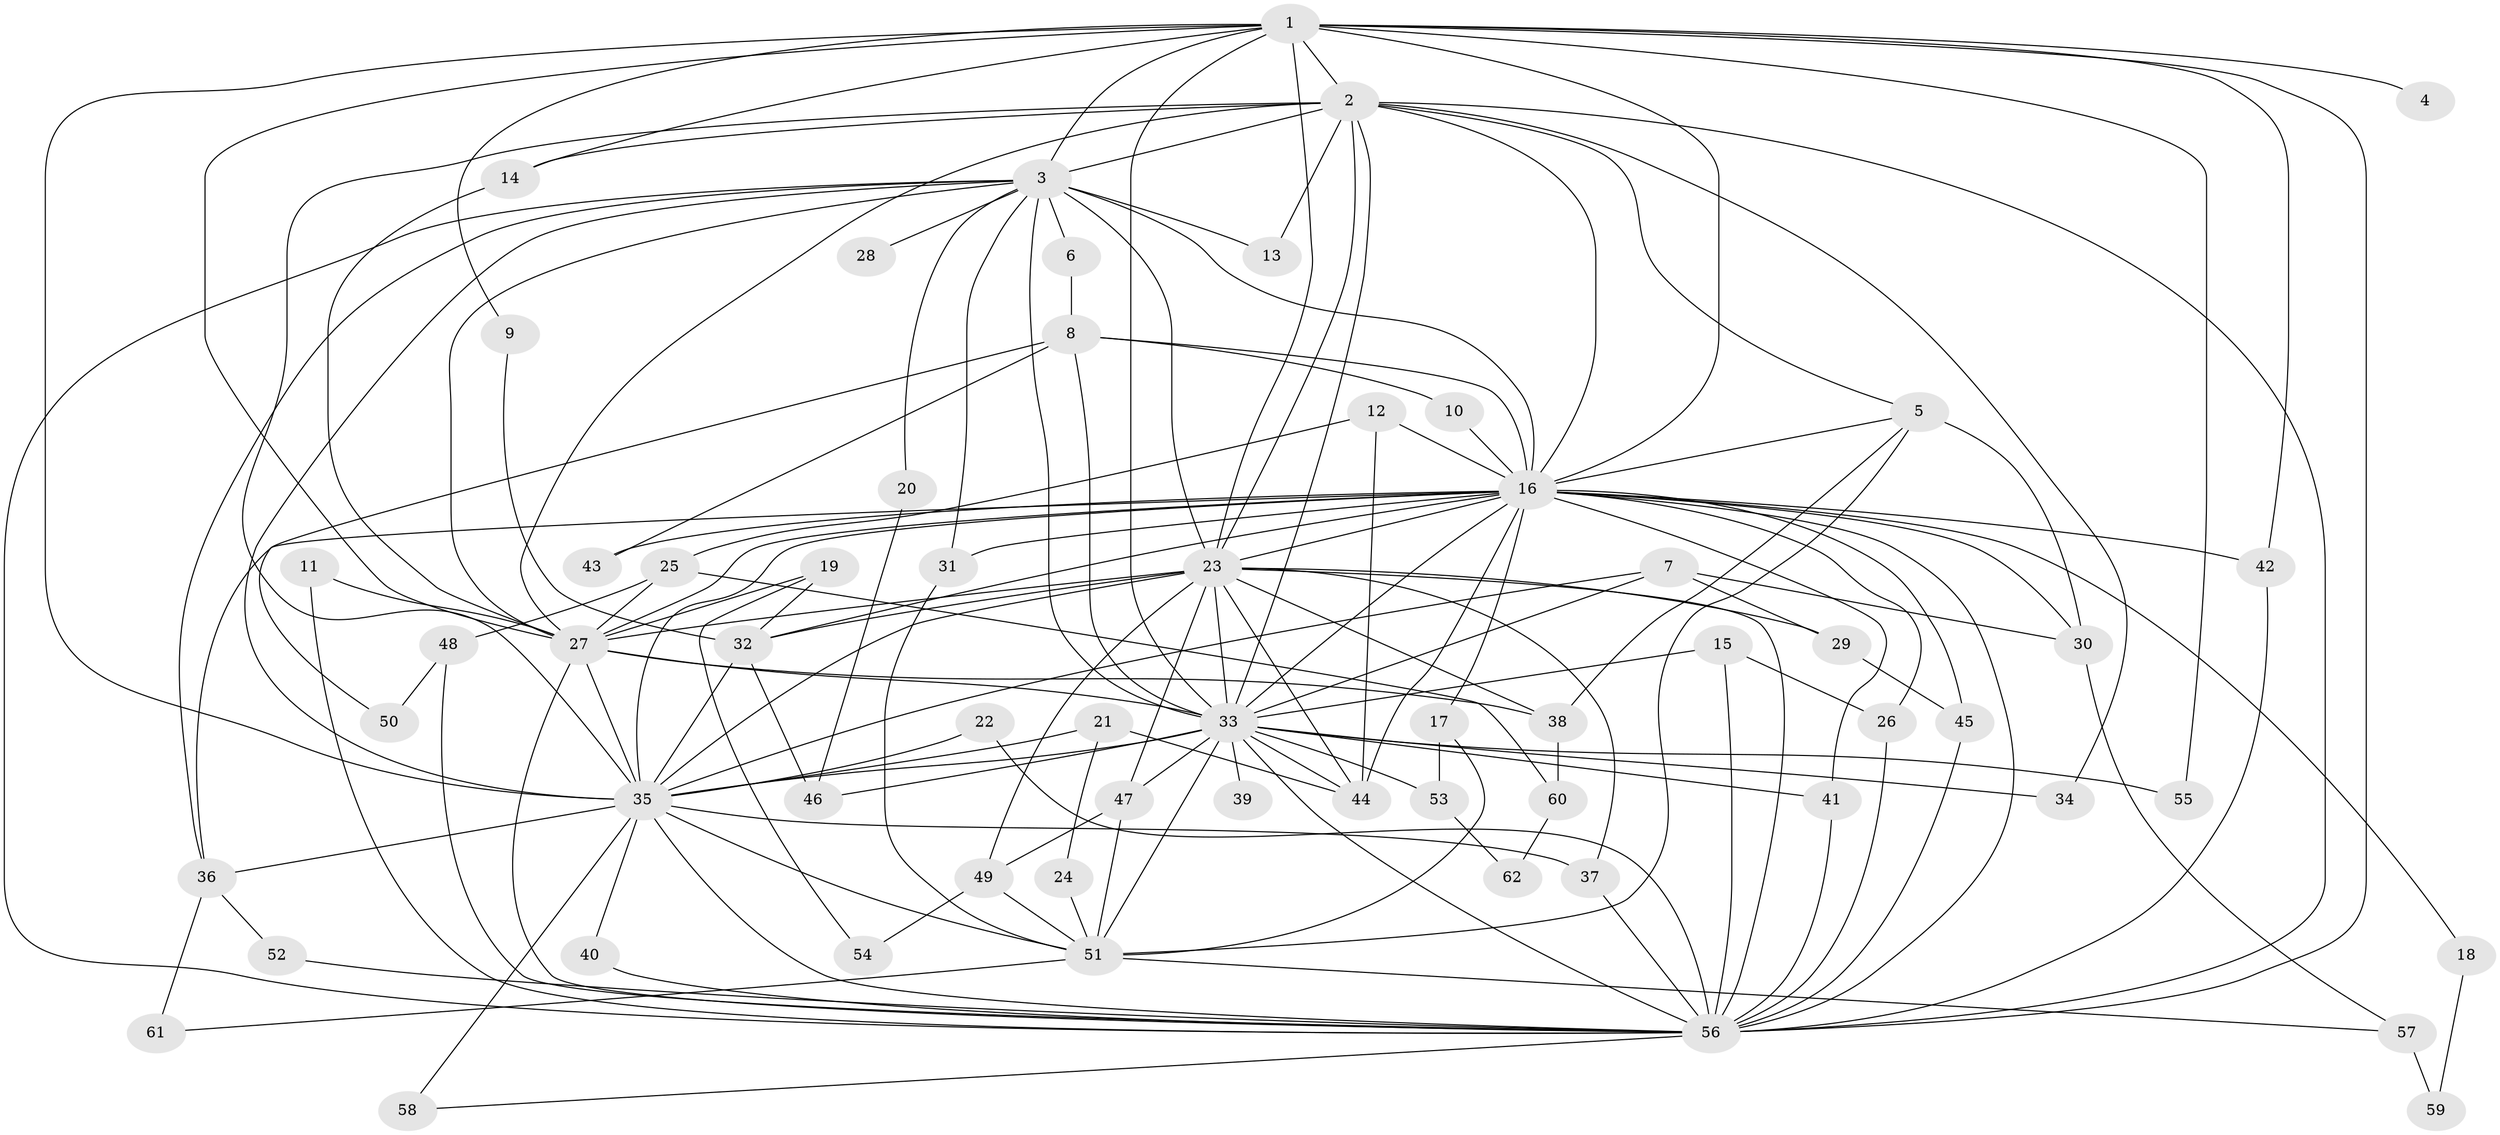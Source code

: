 // original degree distribution, {13: 0.02247191011235955, 15: 0.011235955056179775, 11: 0.011235955056179775, 22: 0.02247191011235955, 27: 0.011235955056179775, 17: 0.011235955056179775, 29: 0.011235955056179775, 19: 0.011235955056179775, 2: 0.5168539325842697, 5: 0.033707865168539325, 7: 0.011235955056179775, 6: 0.011235955056179775, 3: 0.2247191011235955, 4: 0.07865168539325842, 10: 0.011235955056179775}
// Generated by graph-tools (version 1.1) at 2025/36/03/04/25 23:36:24]
// undirected, 62 vertices, 153 edges
graph export_dot {
  node [color=gray90,style=filled];
  1;
  2;
  3;
  4;
  5;
  6;
  7;
  8;
  9;
  10;
  11;
  12;
  13;
  14;
  15;
  16;
  17;
  18;
  19;
  20;
  21;
  22;
  23;
  24;
  25;
  26;
  27;
  28;
  29;
  30;
  31;
  32;
  33;
  34;
  35;
  36;
  37;
  38;
  39;
  40;
  41;
  42;
  43;
  44;
  45;
  46;
  47;
  48;
  49;
  50;
  51;
  52;
  53;
  54;
  55;
  56;
  57;
  58;
  59;
  60;
  61;
  62;
  1 -- 2 [weight=2.0];
  1 -- 3 [weight=2.0];
  1 -- 4 [weight=2.0];
  1 -- 9 [weight=1.0];
  1 -- 14 [weight=1.0];
  1 -- 16 [weight=2.0];
  1 -- 23 [weight=2.0];
  1 -- 27 [weight=2.0];
  1 -- 33 [weight=2.0];
  1 -- 35 [weight=2.0];
  1 -- 42 [weight=1.0];
  1 -- 55 [weight=1.0];
  1 -- 56 [weight=2.0];
  2 -- 3 [weight=1.0];
  2 -- 5 [weight=1.0];
  2 -- 13 [weight=1.0];
  2 -- 14 [weight=1.0];
  2 -- 16 [weight=1.0];
  2 -- 23 [weight=1.0];
  2 -- 27 [weight=1.0];
  2 -- 33 [weight=1.0];
  2 -- 34 [weight=1.0];
  2 -- 35 [weight=1.0];
  2 -- 56 [weight=1.0];
  3 -- 6 [weight=1.0];
  3 -- 13 [weight=1.0];
  3 -- 16 [weight=1.0];
  3 -- 20 [weight=1.0];
  3 -- 23 [weight=2.0];
  3 -- 27 [weight=1.0];
  3 -- 28 [weight=1.0];
  3 -- 31 [weight=1.0];
  3 -- 33 [weight=1.0];
  3 -- 35 [weight=1.0];
  3 -- 36 [weight=1.0];
  3 -- 56 [weight=1.0];
  5 -- 16 [weight=1.0];
  5 -- 30 [weight=1.0];
  5 -- 38 [weight=1.0];
  5 -- 51 [weight=1.0];
  6 -- 8 [weight=1.0];
  7 -- 29 [weight=1.0];
  7 -- 30 [weight=1.0];
  7 -- 33 [weight=1.0];
  7 -- 35 [weight=1.0];
  8 -- 10 [weight=1.0];
  8 -- 16 [weight=1.0];
  8 -- 33 [weight=1.0];
  8 -- 43 [weight=1.0];
  8 -- 50 [weight=1.0];
  9 -- 32 [weight=1.0];
  10 -- 16 [weight=1.0];
  11 -- 27 [weight=1.0];
  11 -- 56 [weight=1.0];
  12 -- 16 [weight=1.0];
  12 -- 25 [weight=1.0];
  12 -- 44 [weight=1.0];
  14 -- 27 [weight=1.0];
  15 -- 26 [weight=1.0];
  15 -- 33 [weight=1.0];
  15 -- 56 [weight=1.0];
  16 -- 17 [weight=1.0];
  16 -- 18 [weight=1.0];
  16 -- 23 [weight=1.0];
  16 -- 26 [weight=1.0];
  16 -- 27 [weight=1.0];
  16 -- 30 [weight=1.0];
  16 -- 31 [weight=1.0];
  16 -- 32 [weight=1.0];
  16 -- 33 [weight=2.0];
  16 -- 35 [weight=2.0];
  16 -- 36 [weight=1.0];
  16 -- 41 [weight=1.0];
  16 -- 42 [weight=1.0];
  16 -- 43 [weight=1.0];
  16 -- 44 [weight=1.0];
  16 -- 45 [weight=1.0];
  16 -- 56 [weight=2.0];
  17 -- 51 [weight=1.0];
  17 -- 53 [weight=1.0];
  18 -- 59 [weight=1.0];
  19 -- 27 [weight=1.0];
  19 -- 32 [weight=1.0];
  19 -- 54 [weight=1.0];
  20 -- 46 [weight=1.0];
  21 -- 24 [weight=1.0];
  21 -- 35 [weight=1.0];
  21 -- 44 [weight=1.0];
  22 -- 35 [weight=1.0];
  22 -- 56 [weight=1.0];
  23 -- 27 [weight=1.0];
  23 -- 29 [weight=1.0];
  23 -- 32 [weight=1.0];
  23 -- 33 [weight=1.0];
  23 -- 35 [weight=3.0];
  23 -- 37 [weight=1.0];
  23 -- 38 [weight=1.0];
  23 -- 44 [weight=1.0];
  23 -- 47 [weight=1.0];
  23 -- 49 [weight=1.0];
  23 -- 56 [weight=1.0];
  24 -- 51 [weight=1.0];
  25 -- 27 [weight=1.0];
  25 -- 48 [weight=1.0];
  25 -- 60 [weight=1.0];
  26 -- 56 [weight=1.0];
  27 -- 33 [weight=2.0];
  27 -- 35 [weight=1.0];
  27 -- 38 [weight=1.0];
  27 -- 56 [weight=1.0];
  29 -- 45 [weight=1.0];
  30 -- 57 [weight=1.0];
  31 -- 51 [weight=1.0];
  32 -- 35 [weight=1.0];
  32 -- 46 [weight=1.0];
  33 -- 34 [weight=1.0];
  33 -- 35 [weight=1.0];
  33 -- 39 [weight=1.0];
  33 -- 41 [weight=1.0];
  33 -- 44 [weight=1.0];
  33 -- 46 [weight=2.0];
  33 -- 47 [weight=1.0];
  33 -- 51 [weight=1.0];
  33 -- 53 [weight=1.0];
  33 -- 55 [weight=1.0];
  33 -- 56 [weight=1.0];
  35 -- 36 [weight=1.0];
  35 -- 37 [weight=1.0];
  35 -- 40 [weight=1.0];
  35 -- 51 [weight=1.0];
  35 -- 56 [weight=1.0];
  35 -- 58 [weight=2.0];
  36 -- 52 [weight=1.0];
  36 -- 61 [weight=1.0];
  37 -- 56 [weight=1.0];
  38 -- 60 [weight=1.0];
  40 -- 56 [weight=1.0];
  41 -- 56 [weight=1.0];
  42 -- 56 [weight=1.0];
  45 -- 56 [weight=1.0];
  47 -- 49 [weight=1.0];
  47 -- 51 [weight=1.0];
  48 -- 50 [weight=1.0];
  48 -- 56 [weight=1.0];
  49 -- 51 [weight=1.0];
  49 -- 54 [weight=1.0];
  51 -- 57 [weight=1.0];
  51 -- 61 [weight=1.0];
  52 -- 56 [weight=1.0];
  53 -- 62 [weight=1.0];
  56 -- 58 [weight=1.0];
  57 -- 59 [weight=1.0];
  60 -- 62 [weight=1.0];
}
